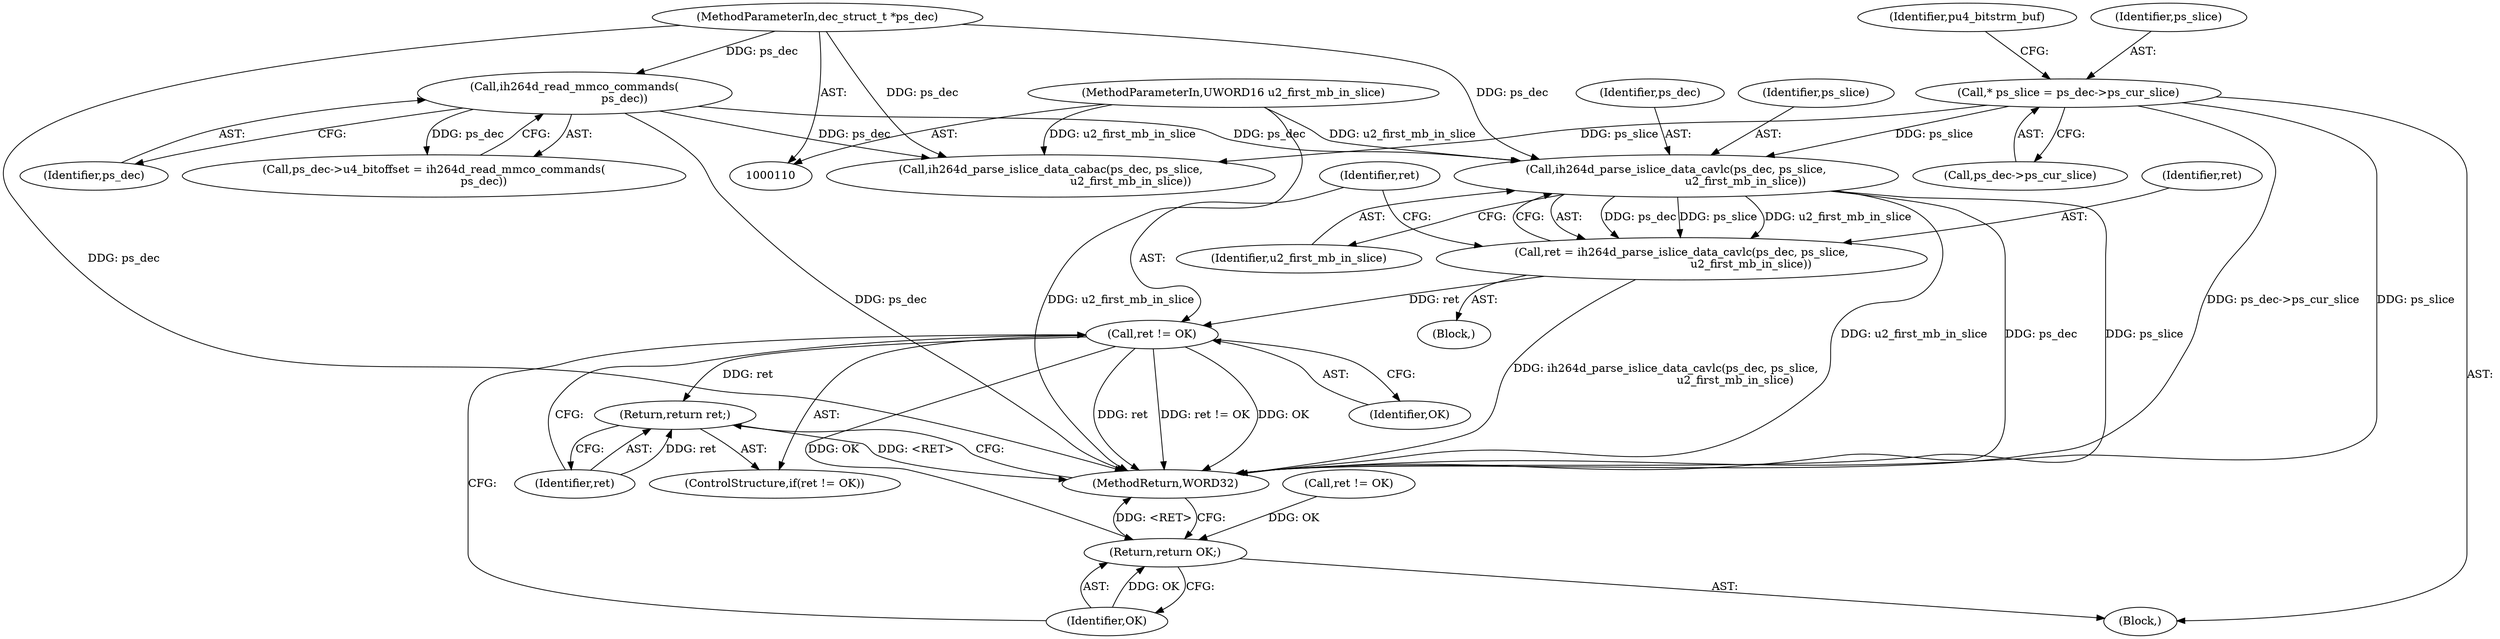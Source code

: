 digraph "0_Android_943323f1d9d3dd5c2634deb26cbe72343ca6b3db_1@pointer" {
"1000410" [label="(Call,ih264d_parse_islice_data_cavlc(ps_dec, ps_slice,\n                                       u2_first_mb_in_slice))"];
"1000164" [label="(Call,ih264d_read_mmco_commands(\n                            ps_dec))"];
"1000111" [label="(MethodParameterIn,dec_struct_t *ps_dec)"];
"1000121" [label="(Call,* ps_slice = ps_dec->ps_cur_slice)"];
"1000112" [label="(MethodParameterIn,UWORD16 u2_first_mb_in_slice)"];
"1000408" [label="(Call,ret = ih264d_parse_islice_data_cavlc(ps_dec, ps_slice,\n                                       u2_first_mb_in_slice))"];
"1000415" [label="(Call,ret != OK)"];
"1000418" [label="(Return,return ret;)"];
"1000420" [label="(Return,return OK;)"];
"1000418" [label="(Return,return ret;)"];
"1000111" [label="(MethodParameterIn,dec_struct_t *ps_dec)"];
"1000410" [label="(Call,ih264d_parse_islice_data_cavlc(ps_dec, ps_slice,\n                                       u2_first_mb_in_slice))"];
"1000421" [label="(Identifier,OK)"];
"1000413" [label="(Identifier,u2_first_mb_in_slice)"];
"1000113" [label="(Block,)"];
"1000422" [label="(MethodReturn,WORD32)"];
"1000123" [label="(Call,ps_dec->ps_cur_slice)"];
"1000376" [label="(Call,ih264d_parse_islice_data_cabac(ps_dec, ps_slice,\n                                             u2_first_mb_in_slice))"];
"1000411" [label="(Identifier,ps_dec)"];
"1000408" [label="(Call,ret = ih264d_parse_islice_data_cavlc(ps_dec, ps_slice,\n                                       u2_first_mb_in_slice))"];
"1000419" [label="(Identifier,ret)"];
"1000389" [label="(Block,)"];
"1000112" [label="(MethodParameterIn,UWORD16 u2_first_mb_in_slice)"];
"1000128" [label="(Identifier,pu4_bitstrm_buf)"];
"1000165" [label="(Identifier,ps_dec)"];
"1000415" [label="(Call,ret != OK)"];
"1000414" [label="(ControlStructure,if(ret != OK))"];
"1000381" [label="(Call,ret != OK)"];
"1000122" [label="(Identifier,ps_slice)"];
"1000164" [label="(Call,ih264d_read_mmco_commands(\n                            ps_dec))"];
"1000160" [label="(Call,ps_dec->u4_bitoffset = ih264d_read_mmco_commands(\n                            ps_dec))"];
"1000416" [label="(Identifier,ret)"];
"1000412" [label="(Identifier,ps_slice)"];
"1000409" [label="(Identifier,ret)"];
"1000121" [label="(Call,* ps_slice = ps_dec->ps_cur_slice)"];
"1000420" [label="(Return,return OK;)"];
"1000417" [label="(Identifier,OK)"];
"1000410" -> "1000408"  [label="AST: "];
"1000410" -> "1000413"  [label="CFG: "];
"1000411" -> "1000410"  [label="AST: "];
"1000412" -> "1000410"  [label="AST: "];
"1000413" -> "1000410"  [label="AST: "];
"1000408" -> "1000410"  [label="CFG: "];
"1000410" -> "1000422"  [label="DDG: ps_dec"];
"1000410" -> "1000422"  [label="DDG: ps_slice"];
"1000410" -> "1000422"  [label="DDG: u2_first_mb_in_slice"];
"1000410" -> "1000408"  [label="DDG: ps_dec"];
"1000410" -> "1000408"  [label="DDG: ps_slice"];
"1000410" -> "1000408"  [label="DDG: u2_first_mb_in_slice"];
"1000164" -> "1000410"  [label="DDG: ps_dec"];
"1000111" -> "1000410"  [label="DDG: ps_dec"];
"1000121" -> "1000410"  [label="DDG: ps_slice"];
"1000112" -> "1000410"  [label="DDG: u2_first_mb_in_slice"];
"1000164" -> "1000160"  [label="AST: "];
"1000164" -> "1000165"  [label="CFG: "];
"1000165" -> "1000164"  [label="AST: "];
"1000160" -> "1000164"  [label="CFG: "];
"1000164" -> "1000422"  [label="DDG: ps_dec"];
"1000164" -> "1000160"  [label="DDG: ps_dec"];
"1000111" -> "1000164"  [label="DDG: ps_dec"];
"1000164" -> "1000376"  [label="DDG: ps_dec"];
"1000111" -> "1000110"  [label="AST: "];
"1000111" -> "1000422"  [label="DDG: ps_dec"];
"1000111" -> "1000376"  [label="DDG: ps_dec"];
"1000121" -> "1000113"  [label="AST: "];
"1000121" -> "1000123"  [label="CFG: "];
"1000122" -> "1000121"  [label="AST: "];
"1000123" -> "1000121"  [label="AST: "];
"1000128" -> "1000121"  [label="CFG: "];
"1000121" -> "1000422"  [label="DDG: ps_dec->ps_cur_slice"];
"1000121" -> "1000422"  [label="DDG: ps_slice"];
"1000121" -> "1000376"  [label="DDG: ps_slice"];
"1000112" -> "1000110"  [label="AST: "];
"1000112" -> "1000422"  [label="DDG: u2_first_mb_in_slice"];
"1000112" -> "1000376"  [label="DDG: u2_first_mb_in_slice"];
"1000408" -> "1000389"  [label="AST: "];
"1000409" -> "1000408"  [label="AST: "];
"1000416" -> "1000408"  [label="CFG: "];
"1000408" -> "1000422"  [label="DDG: ih264d_parse_islice_data_cavlc(ps_dec, ps_slice,\n                                       u2_first_mb_in_slice)"];
"1000408" -> "1000415"  [label="DDG: ret"];
"1000415" -> "1000414"  [label="AST: "];
"1000415" -> "1000417"  [label="CFG: "];
"1000416" -> "1000415"  [label="AST: "];
"1000417" -> "1000415"  [label="AST: "];
"1000419" -> "1000415"  [label="CFG: "];
"1000421" -> "1000415"  [label="CFG: "];
"1000415" -> "1000422"  [label="DDG: ret"];
"1000415" -> "1000422"  [label="DDG: ret != OK"];
"1000415" -> "1000422"  [label="DDG: OK"];
"1000415" -> "1000418"  [label="DDG: ret"];
"1000415" -> "1000420"  [label="DDG: OK"];
"1000418" -> "1000414"  [label="AST: "];
"1000418" -> "1000419"  [label="CFG: "];
"1000419" -> "1000418"  [label="AST: "];
"1000422" -> "1000418"  [label="CFG: "];
"1000418" -> "1000422"  [label="DDG: <RET>"];
"1000419" -> "1000418"  [label="DDG: ret"];
"1000420" -> "1000113"  [label="AST: "];
"1000420" -> "1000421"  [label="CFG: "];
"1000421" -> "1000420"  [label="AST: "];
"1000422" -> "1000420"  [label="CFG: "];
"1000420" -> "1000422"  [label="DDG: <RET>"];
"1000421" -> "1000420"  [label="DDG: OK"];
"1000381" -> "1000420"  [label="DDG: OK"];
}
